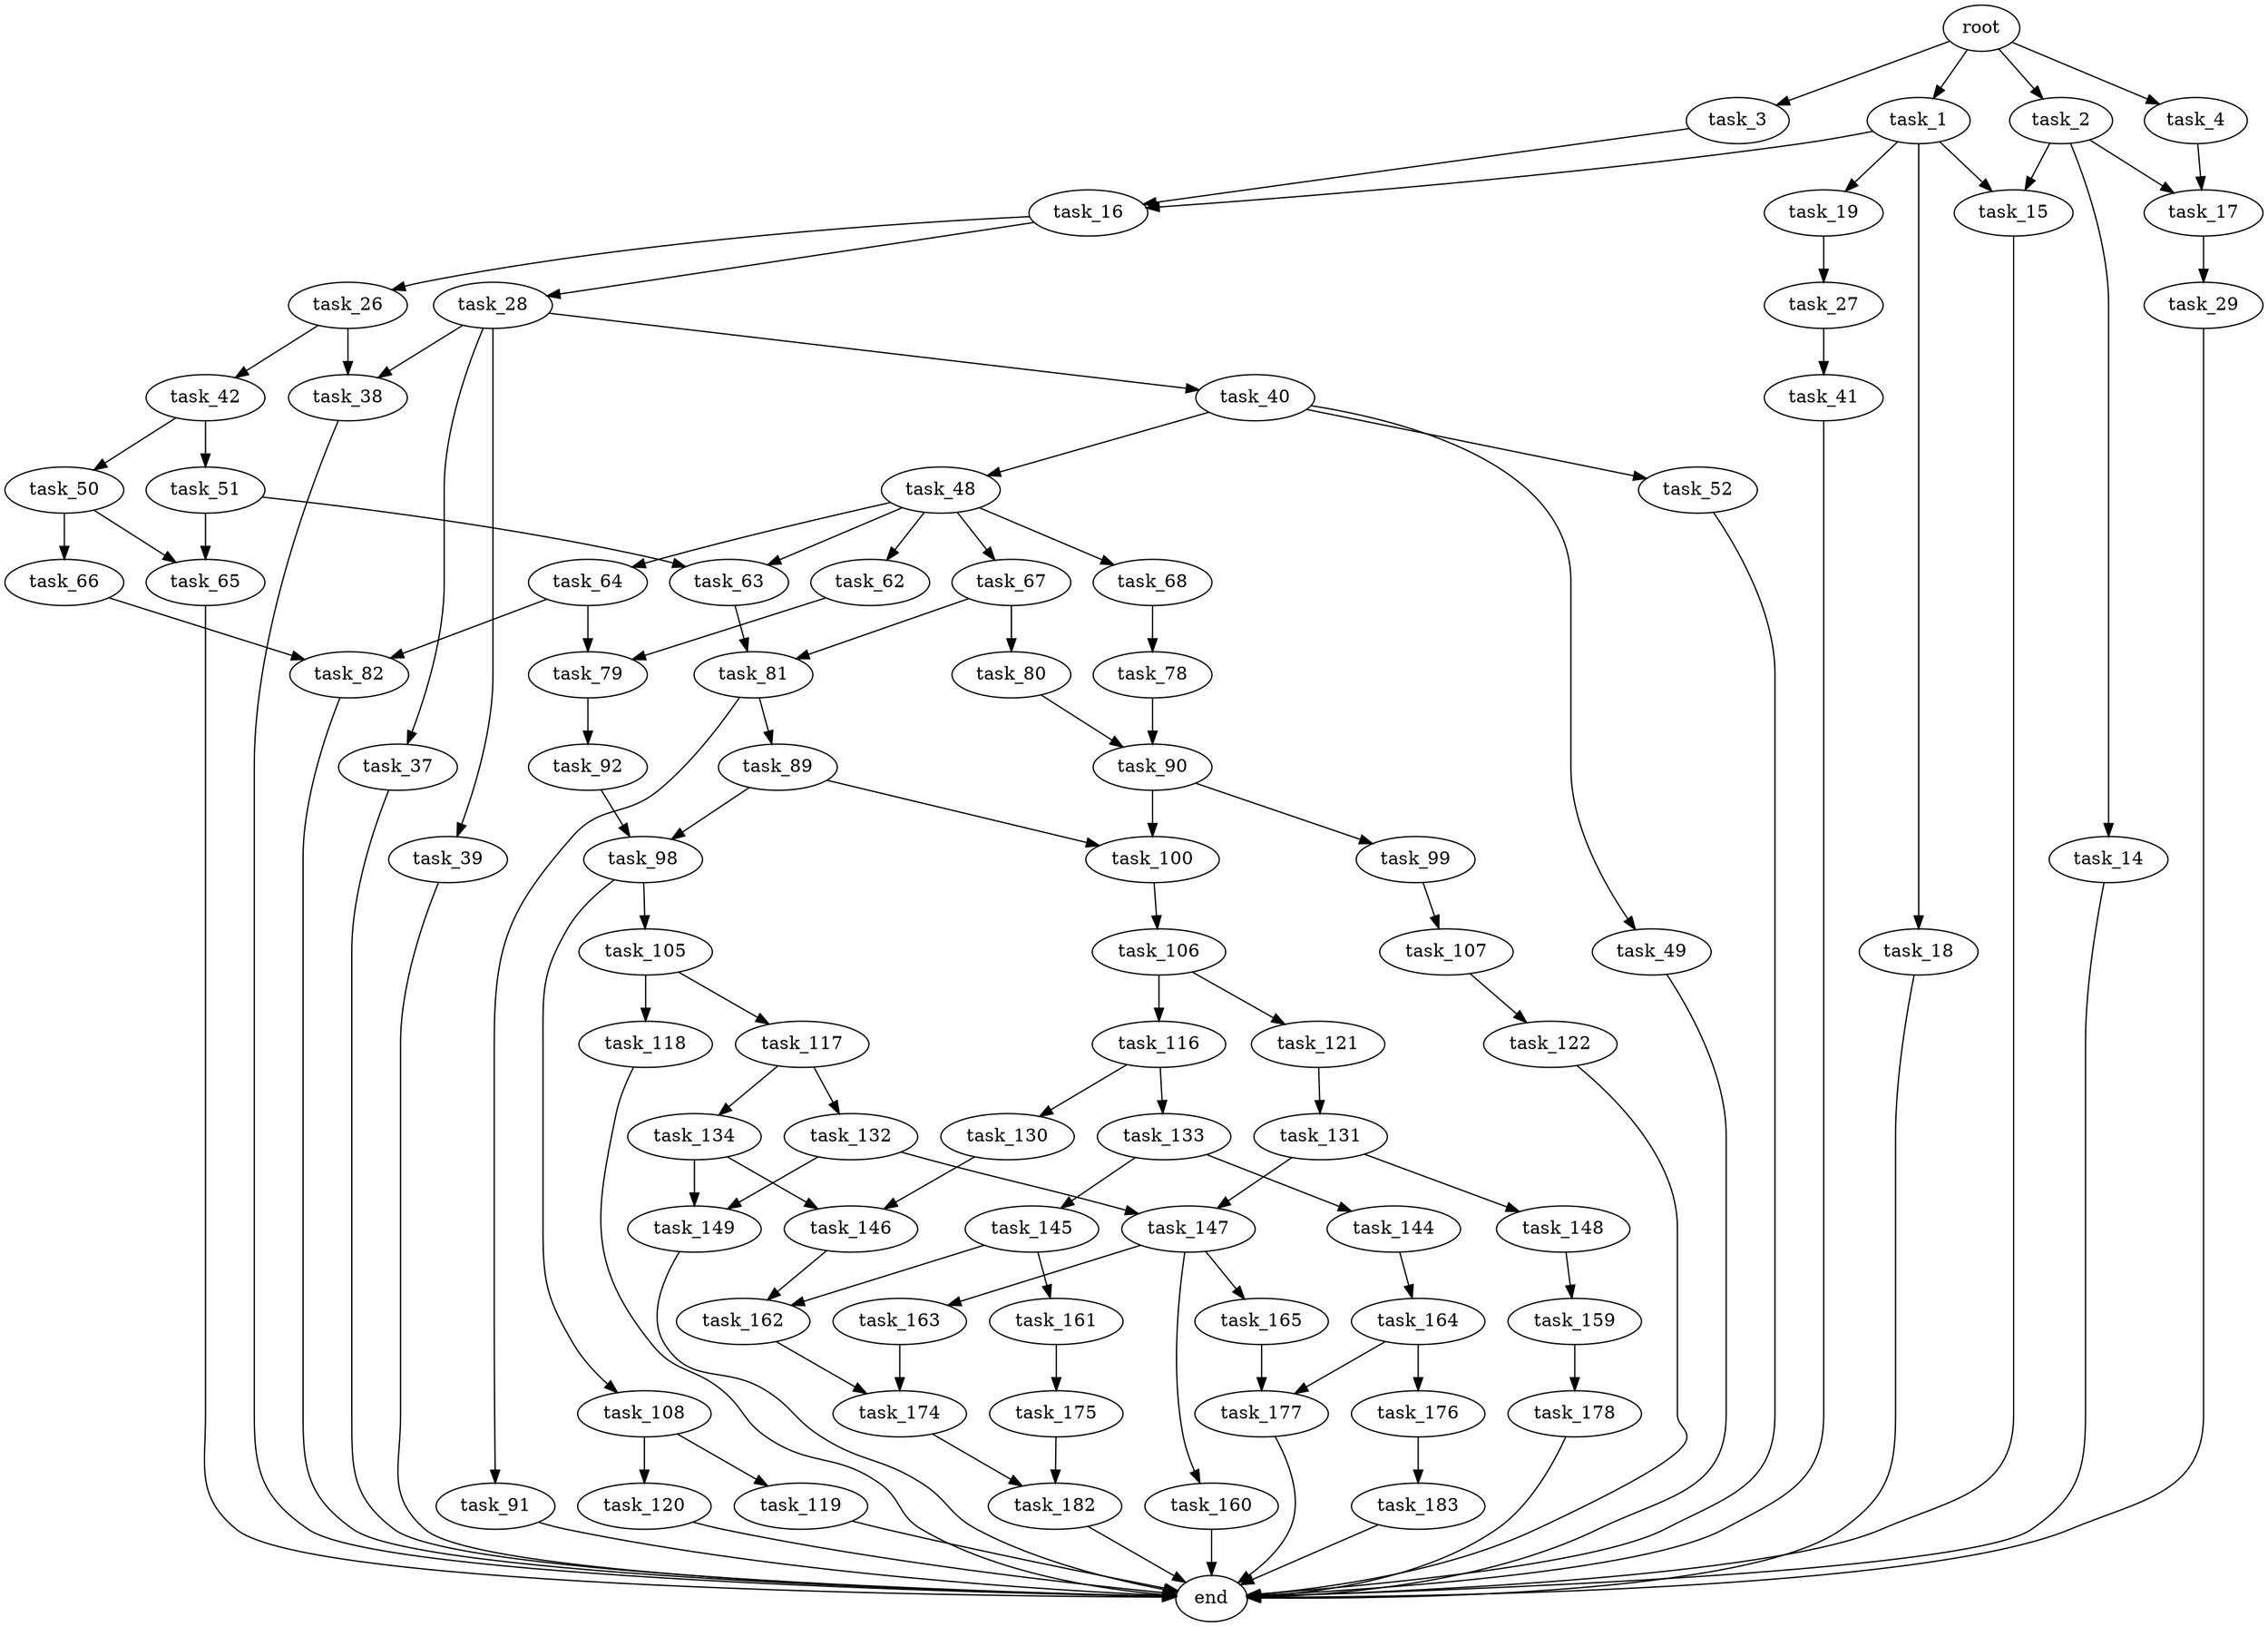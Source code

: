 digraph G {
  root [size="0.000000"];
  task_1 [size="623513204207.000000"];
  task_2 [size="26728592495.000000"];
  task_3 [size="311246685667.000000"];
  task_4 [size="34118782119.000000"];
  task_14 [size="39117677041.000000"];
  task_15 [size="595949093671.000000"];
  task_16 [size="118487574592.000000"];
  task_17 [size="2173981339.000000"];
  task_18 [size="68719476736.000000"];
  task_19 [size="782757789696.000000"];
  task_26 [size="1031054190526.000000"];
  task_27 [size="28991029248.000000"];
  task_28 [size="36077720510.000000"];
  task_29 [size="2646654380.000000"];
  task_37 [size="15152264766.000000"];
  task_38 [size="1137165035.000000"];
  task_39 [size="16801775417.000000"];
  task_40 [size="16227917166.000000"];
  task_41 [size="296652059247.000000"];
  task_42 [size="4306812481.000000"];
  task_48 [size="782757789696.000000"];
  task_49 [size="119711455100.000000"];
  task_50 [size="16615816774.000000"];
  task_51 [size="782757789696.000000"];
  task_52 [size="62643459277.000000"];
  task_62 [size="28991029248.000000"];
  task_63 [size="16040540831.000000"];
  task_64 [size="1073741824000.000000"];
  task_65 [size="368293445632.000000"];
  task_66 [size="100672686667.000000"];
  task_67 [size="19150929724.000000"];
  task_68 [size="68719476736.000000"];
  task_78 [size="28991029248.000000"];
  task_79 [size="28991029248.000000"];
  task_80 [size="156361191486.000000"];
  task_81 [size="8589934592.000000"];
  task_82 [size="55121260216.000000"];
  task_89 [size="441531047269.000000"];
  task_90 [size="161885795264.000000"];
  task_91 [size="13804999561.000000"];
  task_92 [size="8698038367.000000"];
  task_98 [size="110276514208.000000"];
  task_99 [size="953399048.000000"];
  task_100 [size="1604044940.000000"];
  task_105 [size="187436673134.000000"];
  task_106 [size="68719476736.000000"];
  task_107 [size="325173856718.000000"];
  task_108 [size="1144379650.000000"];
  task_116 [size="368293445632.000000"];
  task_117 [size="8589934592.000000"];
  task_118 [size="14424015886.000000"];
  task_119 [size="303261215372.000000"];
  task_120 [size="1073741824000.000000"];
  task_121 [size="374663691913.000000"];
  task_122 [size="14047925622.000000"];
  task_130 [size="4354166925.000000"];
  task_131 [size="68719476736.000000"];
  task_132 [size="13255802738.000000"];
  task_133 [size="3835357947.000000"];
  task_134 [size="782757789696.000000"];
  task_144 [size="10346018514.000000"];
  task_145 [size="782757789696.000000"];
  task_146 [size="6042743495.000000"];
  task_147 [size="185931715923.000000"];
  task_148 [size="621733468918.000000"];
  task_149 [size="368293445632.000000"];
  task_159 [size="134217728000.000000"];
  task_160 [size="6907607085.000000"];
  task_161 [size="643681924136.000000"];
  task_162 [size="13843300295.000000"];
  task_163 [size="243300999174.000000"];
  task_164 [size="698610171984.000000"];
  task_165 [size="390664219461.000000"];
  task_174 [size="19318469802.000000"];
  task_175 [size="67136881815.000000"];
  task_176 [size="971693638211.000000"];
  task_177 [size="1073741824000.000000"];
  task_178 [size="7459463995.000000"];
  task_182 [size="154665833699.000000"];
  task_183 [size="28278093258.000000"];
  end [size="0.000000"];

  root -> task_1 [size="1.000000"];
  root -> task_2 [size="1.000000"];
  root -> task_3 [size="1.000000"];
  root -> task_4 [size="1.000000"];
  task_1 -> task_15 [size="411041792.000000"];
  task_1 -> task_16 [size="411041792.000000"];
  task_1 -> task_18 [size="411041792.000000"];
  task_1 -> task_19 [size="411041792.000000"];
  task_2 -> task_14 [size="33554432.000000"];
  task_2 -> task_15 [size="33554432.000000"];
  task_2 -> task_17 [size="33554432.000000"];
  task_3 -> task_16 [size="209715200.000000"];
  task_4 -> task_17 [size="679477248.000000"];
  task_14 -> end [size="1.000000"];
  task_15 -> end [size="1.000000"];
  task_16 -> task_26 [size="411041792.000000"];
  task_16 -> task_28 [size="411041792.000000"];
  task_17 -> task_29 [size="134217728.000000"];
  task_18 -> end [size="1.000000"];
  task_19 -> task_27 [size="679477248.000000"];
  task_26 -> task_38 [size="679477248.000000"];
  task_26 -> task_42 [size="679477248.000000"];
  task_27 -> task_41 [size="75497472.000000"];
  task_28 -> task_37 [size="679477248.000000"];
  task_28 -> task_38 [size="679477248.000000"];
  task_28 -> task_39 [size="679477248.000000"];
  task_28 -> task_40 [size="679477248.000000"];
  task_29 -> end [size="1.000000"];
  task_37 -> end [size="1.000000"];
  task_38 -> end [size="1.000000"];
  task_39 -> end [size="1.000000"];
  task_40 -> task_48 [size="301989888.000000"];
  task_40 -> task_49 [size="301989888.000000"];
  task_40 -> task_52 [size="301989888.000000"];
  task_41 -> end [size="1.000000"];
  task_42 -> task_50 [size="411041792.000000"];
  task_42 -> task_51 [size="411041792.000000"];
  task_48 -> task_62 [size="679477248.000000"];
  task_48 -> task_63 [size="679477248.000000"];
  task_48 -> task_64 [size="679477248.000000"];
  task_48 -> task_67 [size="679477248.000000"];
  task_48 -> task_68 [size="679477248.000000"];
  task_49 -> end [size="1.000000"];
  task_50 -> task_65 [size="33554432.000000"];
  task_50 -> task_66 [size="33554432.000000"];
  task_51 -> task_63 [size="679477248.000000"];
  task_51 -> task_65 [size="679477248.000000"];
  task_52 -> end [size="1.000000"];
  task_62 -> task_79 [size="75497472.000000"];
  task_63 -> task_81 [size="411041792.000000"];
  task_64 -> task_79 [size="838860800.000000"];
  task_64 -> task_82 [size="838860800.000000"];
  task_65 -> end [size="1.000000"];
  task_66 -> task_82 [size="209715200.000000"];
  task_67 -> task_80 [size="536870912.000000"];
  task_67 -> task_81 [size="536870912.000000"];
  task_68 -> task_78 [size="134217728.000000"];
  task_78 -> task_90 [size="75497472.000000"];
  task_79 -> task_92 [size="75497472.000000"];
  task_80 -> task_90 [size="301989888.000000"];
  task_81 -> task_89 [size="33554432.000000"];
  task_81 -> task_91 [size="33554432.000000"];
  task_82 -> end [size="1.000000"];
  task_89 -> task_98 [size="536870912.000000"];
  task_89 -> task_100 [size="536870912.000000"];
  task_90 -> task_99 [size="411041792.000000"];
  task_90 -> task_100 [size="411041792.000000"];
  task_91 -> end [size="1.000000"];
  task_92 -> task_98 [size="838860800.000000"];
  task_98 -> task_105 [size="411041792.000000"];
  task_98 -> task_108 [size="411041792.000000"];
  task_99 -> task_107 [size="75497472.000000"];
  task_100 -> task_106 [size="33554432.000000"];
  task_105 -> task_117 [size="134217728.000000"];
  task_105 -> task_118 [size="134217728.000000"];
  task_106 -> task_116 [size="134217728.000000"];
  task_106 -> task_121 [size="134217728.000000"];
  task_107 -> task_122 [size="209715200.000000"];
  task_108 -> task_119 [size="75497472.000000"];
  task_108 -> task_120 [size="75497472.000000"];
  task_116 -> task_130 [size="411041792.000000"];
  task_116 -> task_133 [size="411041792.000000"];
  task_117 -> task_132 [size="33554432.000000"];
  task_117 -> task_134 [size="33554432.000000"];
  task_118 -> end [size="1.000000"];
  task_119 -> end [size="1.000000"];
  task_120 -> end [size="1.000000"];
  task_121 -> task_131 [size="301989888.000000"];
  task_122 -> end [size="1.000000"];
  task_130 -> task_146 [size="75497472.000000"];
  task_131 -> task_147 [size="134217728.000000"];
  task_131 -> task_148 [size="134217728.000000"];
  task_132 -> task_147 [size="679477248.000000"];
  task_132 -> task_149 [size="679477248.000000"];
  task_133 -> task_144 [size="134217728.000000"];
  task_133 -> task_145 [size="134217728.000000"];
  task_134 -> task_146 [size="679477248.000000"];
  task_134 -> task_149 [size="679477248.000000"];
  task_144 -> task_164 [size="838860800.000000"];
  task_145 -> task_161 [size="679477248.000000"];
  task_145 -> task_162 [size="679477248.000000"];
  task_146 -> task_162 [size="209715200.000000"];
  task_147 -> task_160 [size="301989888.000000"];
  task_147 -> task_163 [size="301989888.000000"];
  task_147 -> task_165 [size="301989888.000000"];
  task_148 -> task_159 [size="679477248.000000"];
  task_149 -> end [size="1.000000"];
  task_159 -> task_178 [size="209715200.000000"];
  task_160 -> end [size="1.000000"];
  task_161 -> task_175 [size="536870912.000000"];
  task_162 -> task_174 [size="411041792.000000"];
  task_163 -> task_174 [size="679477248.000000"];
  task_164 -> task_176 [size="536870912.000000"];
  task_164 -> task_177 [size="536870912.000000"];
  task_165 -> task_177 [size="536870912.000000"];
  task_174 -> task_182 [size="301989888.000000"];
  task_175 -> task_182 [size="209715200.000000"];
  task_176 -> task_183 [size="838860800.000000"];
  task_177 -> end [size="1.000000"];
  task_178 -> end [size="1.000000"];
  task_182 -> end [size="1.000000"];
  task_183 -> end [size="1.000000"];
}
